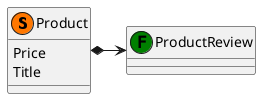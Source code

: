@startuml
' A diagram representation of the model Amazon
' For Subject and Features of Subject
class Product << (S,#FF7700) >> {
Price
Title
}
' For UserFeedback
class ProductReview << (F,green) >> {
}
' For link between Subject and UserFeedback
Product *-> ProductReview
@enduml 
